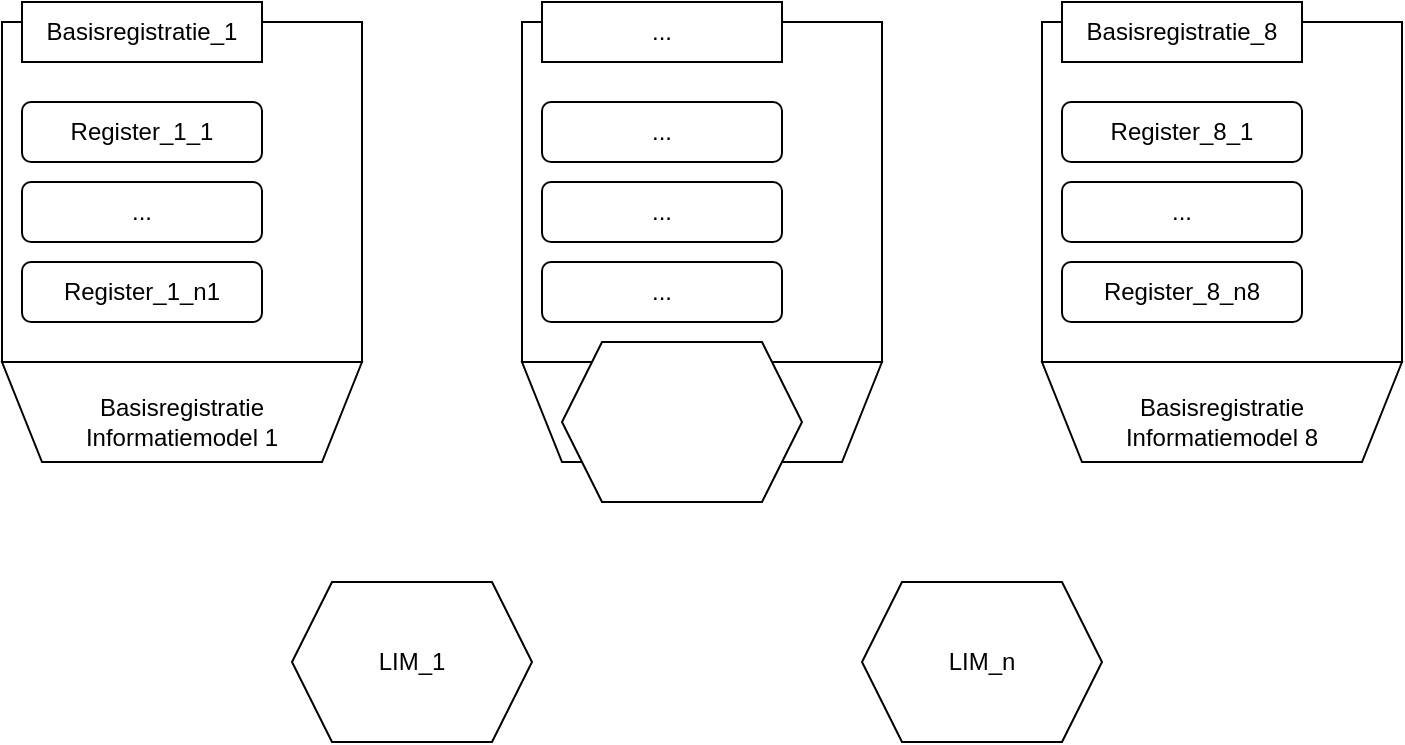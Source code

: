 <mxfile version="24.5.4" type="github">
  <diagram name="Pagina-1" id="d2Lt8vPX4prabWJ2Xl2k">
    <mxGraphModel dx="1386" dy="759" grid="1" gridSize="10" guides="1" tooltips="1" connect="1" arrows="1" fold="1" page="1" pageScale="1" pageWidth="827" pageHeight="1169" math="0" shadow="0">
      <root>
        <mxCell id="0" />
        <mxCell id="1" parent="0" />
        <mxCell id="DOPexPxkkOPl3pUw1LUv-3" value="" style="rounded=0;whiteSpace=wrap;html=1;" vertex="1" parent="1">
          <mxGeometry x="70" y="110" width="180" height="170" as="geometry" />
        </mxCell>
        <mxCell id="DOPexPxkkOPl3pUw1LUv-2" value="Basisregistratie_1" style="rounded=0;whiteSpace=wrap;html=1;" vertex="1" parent="1">
          <mxGeometry x="80" y="100" width="120" height="30" as="geometry" />
        </mxCell>
        <mxCell id="DOPexPxkkOPl3pUw1LUv-5" value="Register_1_1" style="rounded=1;whiteSpace=wrap;html=1;" vertex="1" parent="1">
          <mxGeometry x="80" y="150" width="120" height="30" as="geometry" />
        </mxCell>
        <mxCell id="DOPexPxkkOPl3pUw1LUv-6" value="Register_1_n1" style="rounded=1;whiteSpace=wrap;html=1;" vertex="1" parent="1">
          <mxGeometry x="80" y="230" width="120" height="30" as="geometry" />
        </mxCell>
        <mxCell id="DOPexPxkkOPl3pUw1LUv-7" value="..." style="rounded=1;whiteSpace=wrap;html=1;" vertex="1" parent="1">
          <mxGeometry x="80" y="190" width="120" height="30" as="geometry" />
        </mxCell>
        <mxCell id="DOPexPxkkOPl3pUw1LUv-9" value="" style="rounded=0;whiteSpace=wrap;html=1;" vertex="1" parent="1">
          <mxGeometry x="590" y="110" width="180" height="170" as="geometry" />
        </mxCell>
        <mxCell id="DOPexPxkkOPl3pUw1LUv-10" value="Basisregistratie_8" style="rounded=0;whiteSpace=wrap;html=1;" vertex="1" parent="1">
          <mxGeometry x="600" y="100" width="120" height="30" as="geometry" />
        </mxCell>
        <mxCell id="DOPexPxkkOPl3pUw1LUv-11" value="Register_8_1" style="rounded=1;whiteSpace=wrap;html=1;" vertex="1" parent="1">
          <mxGeometry x="600" y="150" width="120" height="30" as="geometry" />
        </mxCell>
        <mxCell id="DOPexPxkkOPl3pUw1LUv-12" value="Register_8_n8" style="rounded=1;whiteSpace=wrap;html=1;" vertex="1" parent="1">
          <mxGeometry x="600" y="230" width="120" height="30" as="geometry" />
        </mxCell>
        <mxCell id="DOPexPxkkOPl3pUw1LUv-13" value="..." style="rounded=1;whiteSpace=wrap;html=1;" vertex="1" parent="1">
          <mxGeometry x="600" y="190" width="120" height="30" as="geometry" />
        </mxCell>
        <mxCell id="DOPexPxkkOPl3pUw1LUv-14" value="" style="rounded=0;whiteSpace=wrap;html=1;" vertex="1" parent="1">
          <mxGeometry x="330" y="110" width="180" height="170" as="geometry" />
        </mxCell>
        <mxCell id="DOPexPxkkOPl3pUw1LUv-15" value="..." style="rounded=0;whiteSpace=wrap;html=1;" vertex="1" parent="1">
          <mxGeometry x="340" y="100" width="120" height="30" as="geometry" />
        </mxCell>
        <mxCell id="DOPexPxkkOPl3pUw1LUv-16" value="..." style="rounded=1;whiteSpace=wrap;html=1;" vertex="1" parent="1">
          <mxGeometry x="340" y="150" width="120" height="30" as="geometry" />
        </mxCell>
        <mxCell id="DOPexPxkkOPl3pUw1LUv-17" value="..." style="rounded=1;whiteSpace=wrap;html=1;" vertex="1" parent="1">
          <mxGeometry x="340" y="230" width="120" height="30" as="geometry" />
        </mxCell>
        <mxCell id="DOPexPxkkOPl3pUw1LUv-18" value="..." style="rounded=1;whiteSpace=wrap;html=1;" vertex="1" parent="1">
          <mxGeometry x="340" y="190" width="120" height="30" as="geometry" />
        </mxCell>
        <mxCell id="DOPexPxkkOPl3pUw1LUv-19" value="" style="shape=trapezoid;perimeter=trapezoidPerimeter;whiteSpace=wrap;html=1;fixedSize=1;rotation=-180;" vertex="1" parent="1">
          <mxGeometry x="70" y="280" width="180" height="50" as="geometry" />
        </mxCell>
        <mxCell id="DOPexPxkkOPl3pUw1LUv-20" value="&lt;div&gt;Basisregistratie&lt;/div&gt;&lt;div&gt;Informatiemodel 1&lt;/div&gt;" style="text;html=1;align=center;verticalAlign=middle;whiteSpace=wrap;rounded=0;" vertex="1" parent="1">
          <mxGeometry x="105" y="280" width="110" height="60" as="geometry" />
        </mxCell>
        <mxCell id="DOPexPxkkOPl3pUw1LUv-22" value="" style="shape=trapezoid;perimeter=trapezoidPerimeter;whiteSpace=wrap;html=1;fixedSize=1;rotation=-180;" vertex="1" parent="1">
          <mxGeometry x="590" y="280" width="180" height="50" as="geometry" />
        </mxCell>
        <mxCell id="DOPexPxkkOPl3pUw1LUv-23" value="&lt;div&gt;Basisregistratie&lt;/div&gt;&lt;div&gt;Informatiemodel 8&lt;/div&gt;" style="text;html=1;align=center;verticalAlign=middle;whiteSpace=wrap;rounded=0;" vertex="1" parent="1">
          <mxGeometry x="625" y="280" width="110" height="60" as="geometry" />
        </mxCell>
        <mxCell id="DOPexPxkkOPl3pUw1LUv-24" value="" style="shape=trapezoid;perimeter=trapezoidPerimeter;whiteSpace=wrap;html=1;fixedSize=1;rotation=-180;" vertex="1" parent="1">
          <mxGeometry x="330" y="280" width="180" height="50" as="geometry" />
        </mxCell>
        <mxCell id="DOPexPxkkOPl3pUw1LUv-25" value="&lt;div&gt;...&lt;/div&gt;" style="text;html=1;align=center;verticalAlign=middle;whiteSpace=wrap;rounded=0;" vertex="1" parent="1">
          <mxGeometry x="365" y="280" width="110" height="60" as="geometry" />
        </mxCell>
        <mxCell id="DOPexPxkkOPl3pUw1LUv-26" value="" style="shape=hexagon;perimeter=hexagonPerimeter2;whiteSpace=wrap;html=1;fixedSize=1;" vertex="1" parent="1">
          <mxGeometry x="350" y="270" width="120" height="80" as="geometry" />
        </mxCell>
        <mxCell id="DOPexPxkkOPl3pUw1LUv-27" value="LIM_1" style="shape=hexagon;perimeter=hexagonPerimeter2;whiteSpace=wrap;html=1;fixedSize=1;" vertex="1" parent="1">
          <mxGeometry x="215" y="390" width="120" height="80" as="geometry" />
        </mxCell>
        <mxCell id="DOPexPxkkOPl3pUw1LUv-28" value="LIM_n" style="shape=hexagon;perimeter=hexagonPerimeter2;whiteSpace=wrap;html=1;fixedSize=1;" vertex="1" parent="1">
          <mxGeometry x="500" y="390" width="120" height="80" as="geometry" />
        </mxCell>
      </root>
    </mxGraphModel>
  </diagram>
</mxfile>
